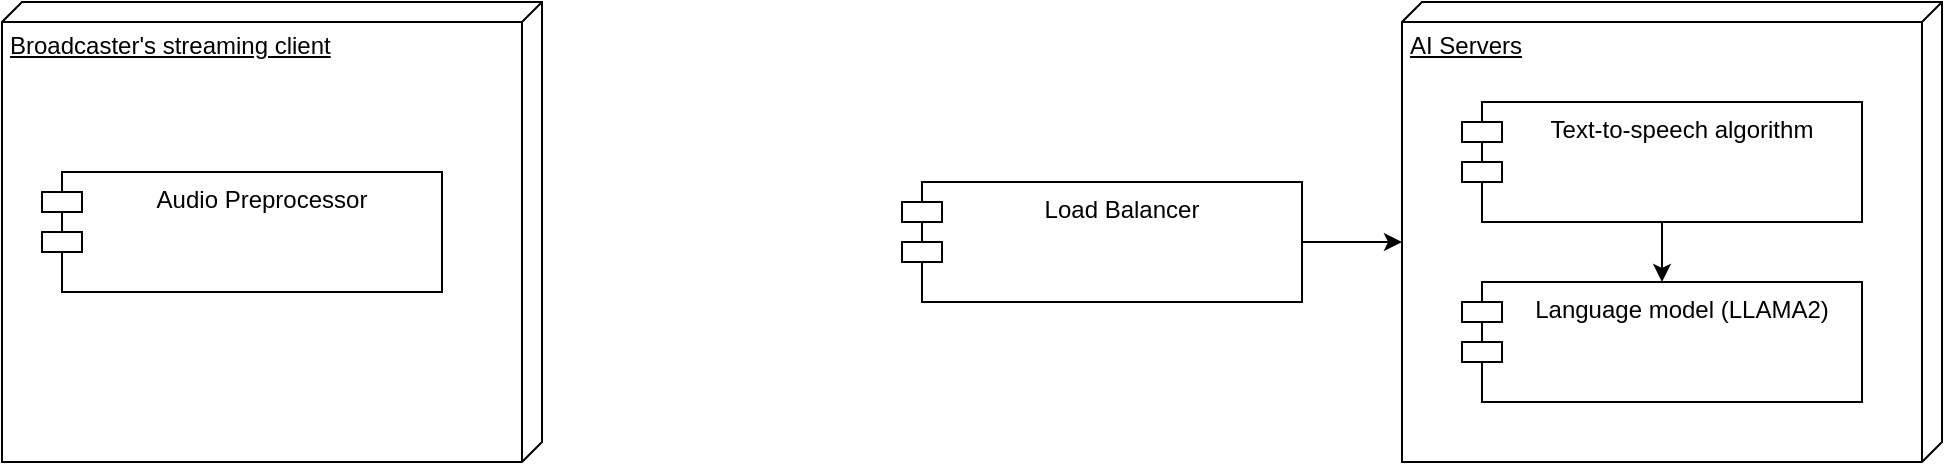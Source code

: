 <mxfile version="24.3.1" type="github">
  <diagram name="Page-1" id="6l-aWB1IVbLnmjOB7kB2">
    <mxGraphModel dx="2074" dy="1132" grid="1" gridSize="10" guides="1" tooltips="1" connect="1" arrows="1" fold="1" page="1" pageScale="1" pageWidth="1654" pageHeight="1169" math="0" shadow="0">
      <root>
        <mxCell id="0" />
        <mxCell id="1" parent="0" />
        <mxCell id="HJ-X_CtZePHmuaZGEfmu-8" style="edgeStyle=orthogonalEdgeStyle;rounded=0;orthogonalLoop=1;jettySize=auto;html=1;endArrow=classic;endFill=1;exitX=1;exitY=0.5;exitDx=0;exitDy=0;entryX=0;entryY=0;entryDx=120;entryDy=270;entryPerimeter=0;" edge="1" parent="1" source="HJ-X_CtZePHmuaZGEfmu-1" target="HJ-X_CtZePHmuaZGEfmu-11">
          <mxGeometry relative="1" as="geometry">
            <mxPoint x="1110" y="430" as="targetPoint" />
          </mxGeometry>
        </mxCell>
        <mxCell id="HJ-X_CtZePHmuaZGEfmu-1" value="Load Balancer" style="shape=module;align=left;spacingLeft=20;align=center;verticalAlign=top;whiteSpace=wrap;html=1;" vertex="1" parent="1">
          <mxGeometry x="900" y="430" width="200" height="60" as="geometry" />
        </mxCell>
        <mxCell id="HJ-X_CtZePHmuaZGEfmu-2" value="Language model (LLAMA2)" style="shape=module;align=left;spacingLeft=20;align=center;verticalAlign=top;whiteSpace=wrap;html=1;" vertex="1" parent="1">
          <mxGeometry x="1180" y="480" width="200" height="60" as="geometry" />
        </mxCell>
        <mxCell id="HJ-X_CtZePHmuaZGEfmu-12" style="edgeStyle=orthogonalEdgeStyle;rounded=0;orthogonalLoop=1;jettySize=auto;html=1;" edge="1" parent="1" source="HJ-X_CtZePHmuaZGEfmu-3" target="HJ-X_CtZePHmuaZGEfmu-2">
          <mxGeometry relative="1" as="geometry" />
        </mxCell>
        <mxCell id="HJ-X_CtZePHmuaZGEfmu-3" value="Text-to-speech algorithm" style="shape=module;align=center;spacingLeft=20;align=center;verticalAlign=top;whiteSpace=wrap;html=1;" vertex="1" parent="1">
          <mxGeometry x="1180" y="390" width="200" height="60" as="geometry" />
        </mxCell>
        <mxCell id="HJ-X_CtZePHmuaZGEfmu-11" value="AI Servers" style="verticalAlign=top;align=left;spacingTop=8;spacingLeft=2;spacingRight=12;shape=cube;size=10;direction=south;fontStyle=4;html=1;whiteSpace=wrap;fillColor=none;movable=1;resizable=1;rotatable=1;deletable=1;editable=1;locked=0;connectable=1;" vertex="1" parent="1">
          <mxGeometry x="1150" y="340" width="270" height="230" as="geometry" />
        </mxCell>
        <mxCell id="HJ-X_CtZePHmuaZGEfmu-14" value="Audio Preprocessor" style="shape=module;align=left;spacingLeft=20;align=center;verticalAlign=top;whiteSpace=wrap;html=1;" vertex="1" parent="1">
          <mxGeometry x="470" y="425" width="200" height="60" as="geometry" />
        </mxCell>
        <mxCell id="HJ-X_CtZePHmuaZGEfmu-15" value="Broadcaster&#39;s streaming client" style="verticalAlign=top;align=left;spacingTop=8;spacingLeft=2;spacingRight=12;shape=cube;size=10;direction=south;fontStyle=4;html=1;whiteSpace=wrap;fillColor=none;movable=1;resizable=1;rotatable=1;deletable=1;editable=1;locked=0;connectable=1;" vertex="1" parent="1">
          <mxGeometry x="450" y="340" width="270" height="230" as="geometry" />
        </mxCell>
      </root>
    </mxGraphModel>
  </diagram>
</mxfile>
